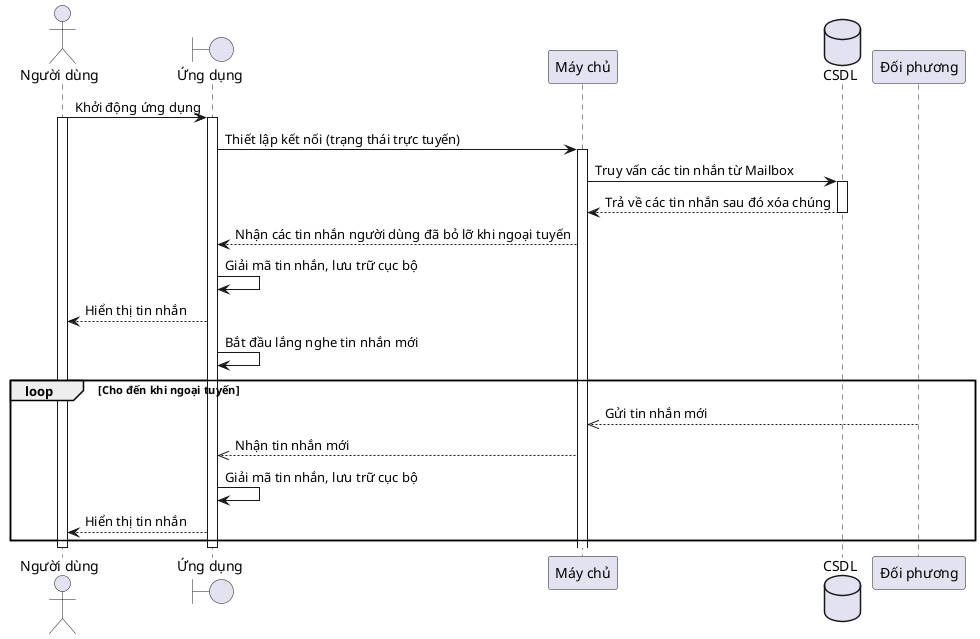 @startuml


actor "Người dùng" as user
boundary "Ứng dụng" as app
participant "Máy chủ" as server
database "CSDL" as db
participant "Đối phương" as partner

user -> app: Khởi động ứng dụng
activate app
activate user
app -> server: Thiết lập kết nối (trạng thái trực tuyến)


activate server
server -> db: Truy vấn các tin nhắn từ Mailbox
activate db
server <-- db: Trả về các tin nhắn sau đó xóa chúng
deactivate db
server --> app: Nhận các tin nhắn người dùng đã bỏ lỡ khi ngoại tuyến


app -> app: Giải mã tin nhắn, lưu trữ cục bộ
user <-- app: Hiển thị tin nhắn
app -> app: Bắt đầu lắng nghe tin nhắn mới
loop Cho đến khi ngoại tuyến
    server <<-- partner: Gửi tin nhắn mới
    app <<-- server: Nhận tin nhắn mới
    app -> app: Giải mã tin nhắn, lưu trữ cục bộ
    user <-- app: Hiển thị tin nhắn
end
deactivate app
deactivate user


@enduml